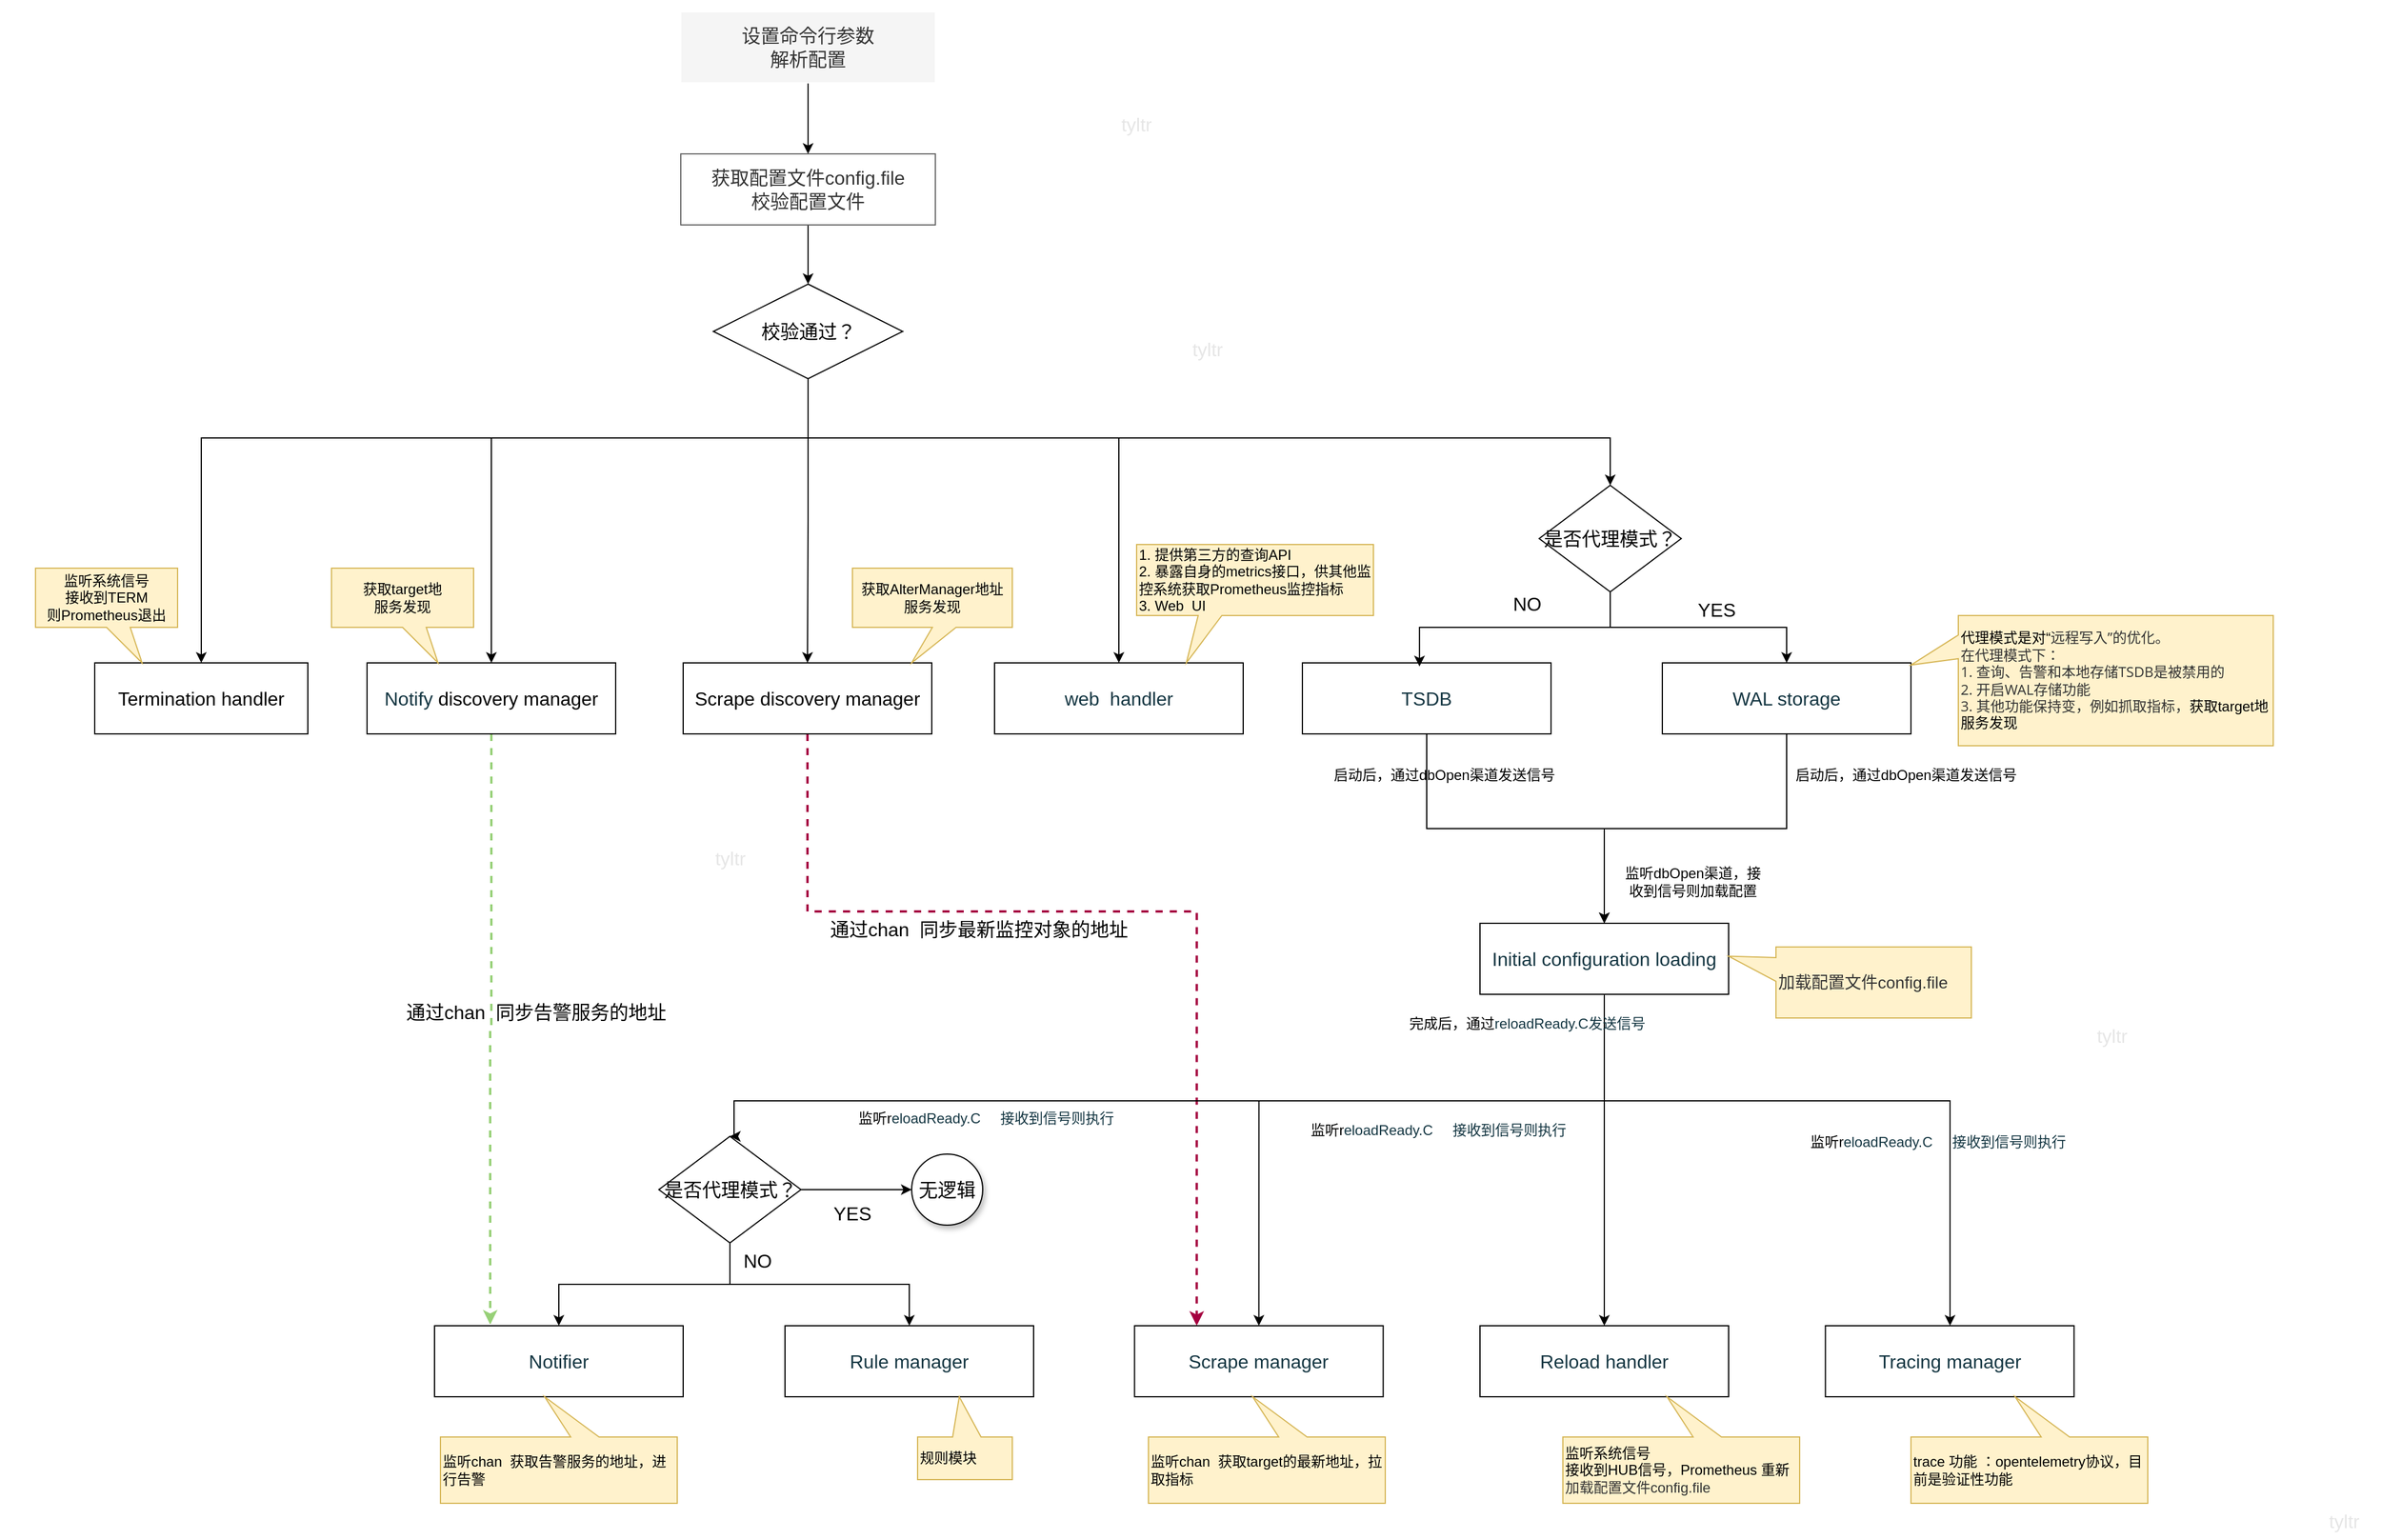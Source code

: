 <mxfile version="24.7.17">
  <diagram name="第 1 页" id="pyD3vghstRLxRCncwUWH">
    <mxGraphModel dx="1434" dy="907" grid="1" gridSize="10" guides="1" tooltips="1" connect="1" arrows="1" fold="1" page="1" pageScale="1" pageWidth="827" pageHeight="1169" background="none" math="0" shadow="0">
      <root>
        <mxCell id="0" />
        <mxCell id="1" parent="0" />
        <mxCell id="j57Ht1CmBVhJHq4vf2Lx-5" style="edgeStyle=orthogonalEdgeStyle;rounded=0;orthogonalLoop=1;jettySize=auto;html=1;exitX=0.5;exitY=1;exitDx=0;exitDy=0;entryX=0.5;entryY=0;entryDx=0;entryDy=0;" edge="1" parent="1" source="UFW-9TF6IpXk0PB1q6sR-1" target="j57Ht1CmBVhJHq4vf2Lx-4">
          <mxGeometry relative="1" as="geometry" />
        </mxCell>
        <mxCell id="UFW-9TF6IpXk0PB1q6sR-1" value="获取配置文件config.file&lt;div style=&quot;font-size: 16px;&quot;&gt;校验配置文件&lt;/div&gt;" style="rounded=0;whiteSpace=wrap;html=1;labelBackgroundColor=none;fillColor=#FFFFFF;strokeColor=#666666;fontColor=#333333;fontSize=16;" parent="1" vertex="1">
          <mxGeometry x="615" y="140" width="215" height="60" as="geometry" />
        </mxCell>
        <mxCell id="j57Ht1CmBVhJHq4vf2Lx-3" value="" style="edgeStyle=orthogonalEdgeStyle;rounded=0;orthogonalLoop=1;jettySize=auto;html=1;" edge="1" parent="1" source="jQf6ZwEHjVYbVm3GbVBc-33" target="UFW-9TF6IpXk0PB1q6sR-1">
          <mxGeometry relative="1" as="geometry" />
        </mxCell>
        <mxCell id="jQf6ZwEHjVYbVm3GbVBc-33" value="&lt;font style=&quot;font-size: 16px;&quot;&gt;设置命令行参数&lt;br&gt;解析配置&lt;/font&gt;" style="rounded=0;whiteSpace=wrap;html=1;labelBackgroundColor=none;fillColor=#f5f5f5;strokeColor=#FFFFFF;fontColor=#333333;" parent="1" vertex="1">
          <mxGeometry x="615" y="20" width="215" height="60" as="geometry" />
        </mxCell>
        <mxCell id="j57Ht1CmBVhJHq4vf2Lx-20" style="edgeStyle=orthogonalEdgeStyle;rounded=0;orthogonalLoop=1;jettySize=auto;html=1;exitX=0.5;exitY=1;exitDx=0;exitDy=0;" edge="1" parent="1" source="j57Ht1CmBVhJHq4vf2Lx-4" target="j57Ht1CmBVhJHq4vf2Lx-13">
          <mxGeometry relative="1" as="geometry" />
        </mxCell>
        <mxCell id="j57Ht1CmBVhJHq4vf2Lx-21" style="edgeStyle=orthogonalEdgeStyle;rounded=0;orthogonalLoop=1;jettySize=auto;html=1;exitX=0.5;exitY=1;exitDx=0;exitDy=0;entryX=0.5;entryY=0;entryDx=0;entryDy=0;" edge="1" parent="1" source="j57Ht1CmBVhJHq4vf2Lx-4" target="j57Ht1CmBVhJHq4vf2Lx-11">
          <mxGeometry relative="1" as="geometry">
            <Array as="points">
              <mxPoint x="723" y="380" />
              <mxPoint x="455" y="380" />
            </Array>
          </mxGeometry>
        </mxCell>
        <mxCell id="j57Ht1CmBVhJHq4vf2Lx-23" style="edgeStyle=orthogonalEdgeStyle;rounded=0;orthogonalLoop=1;jettySize=auto;html=1;exitX=0.5;exitY=1;exitDx=0;exitDy=0;" edge="1" parent="1" source="j57Ht1CmBVhJHq4vf2Lx-4" target="j57Ht1CmBVhJHq4vf2Lx-15">
          <mxGeometry relative="1" as="geometry">
            <Array as="points">
              <mxPoint x="723" y="380" />
              <mxPoint x="985" y="380" />
            </Array>
          </mxGeometry>
        </mxCell>
        <mxCell id="j57Ht1CmBVhJHq4vf2Lx-25" style="edgeStyle=orthogonalEdgeStyle;rounded=0;orthogonalLoop=1;jettySize=auto;html=1;exitX=0.5;exitY=1;exitDx=0;exitDy=0;entryX=0.5;entryY=0;entryDx=0;entryDy=0;" edge="1" parent="1" source="j57Ht1CmBVhJHq4vf2Lx-4" target="j57Ht1CmBVhJHq4vf2Lx-24">
          <mxGeometry relative="1" as="geometry">
            <Array as="points">
              <mxPoint x="723" y="380" />
              <mxPoint x="1400" y="380" />
            </Array>
          </mxGeometry>
        </mxCell>
        <mxCell id="j57Ht1CmBVhJHq4vf2Lx-26" style="edgeStyle=orthogonalEdgeStyle;rounded=0;orthogonalLoop=1;jettySize=auto;html=1;exitX=0.5;exitY=1;exitDx=0;exitDy=0;entryX=0.5;entryY=0;entryDx=0;entryDy=0;" edge="1" parent="1" source="j57Ht1CmBVhJHq4vf2Lx-4" target="j57Ht1CmBVhJHq4vf2Lx-7">
          <mxGeometry relative="1" as="geometry">
            <Array as="points">
              <mxPoint x="723" y="380" />
              <mxPoint x="210" y="380" />
            </Array>
          </mxGeometry>
        </mxCell>
        <mxCell id="j57Ht1CmBVhJHq4vf2Lx-4" value="&lt;font style=&quot;font-size: 16px;&quot;&gt;校验通过？&lt;/font&gt;" style="rhombus;whiteSpace=wrap;html=1;" vertex="1" parent="1">
          <mxGeometry x="642.5" y="250" width="160" height="80" as="geometry" />
        </mxCell>
        <mxCell id="j57Ht1CmBVhJHq4vf2Lx-7" value="&lt;font style=&quot;font-size: 16px;&quot;&gt;Termination handler&lt;/font&gt;" style="rounded=0;whiteSpace=wrap;html=1;" vertex="1" parent="1">
          <mxGeometry x="120" y="570" width="180" height="60" as="geometry" />
        </mxCell>
        <mxCell id="j57Ht1CmBVhJHq4vf2Lx-10" value="监听系统信号&lt;div&gt;接收到TERM&lt;/div&gt;&lt;div&gt;&lt;span style=&quot;background-color: initial;&quot;&gt;则Prometheus退出&lt;/span&gt;&lt;/div&gt;" style="shape=callout;whiteSpace=wrap;html=1;perimeter=calloutPerimeter;position2=0.75;fillColor=#fff2cc;strokeColor=#d6b656;" vertex="1" parent="1">
          <mxGeometry x="70" y="490" width="120" height="80" as="geometry" />
        </mxCell>
        <mxCell id="j57Ht1CmBVhJHq4vf2Lx-77" value="" style="edgeStyle=orthogonalEdgeStyle;rounded=0;orthogonalLoop=1;jettySize=auto;html=1;entryX=0.224;entryY=-0.017;entryDx=0;entryDy=0;entryPerimeter=0;dashed=1;strokeColor=#97D077;strokeWidth=2;" edge="1" parent="1" source="j57Ht1CmBVhJHq4vf2Lx-11" target="j57Ht1CmBVhJHq4vf2Lx-61">
          <mxGeometry relative="1" as="geometry">
            <mxPoint x="455" y="690" as="targetPoint" />
          </mxGeometry>
        </mxCell>
        <mxCell id="j57Ht1CmBVhJHq4vf2Lx-11" value="&lt;span style=&quot;font-size: 16px; color: rgb(20, 54, 66);&quot;&gt;Notify&lt;/span&gt;&lt;span style=&quot;font-size: 16px;&quot;&gt;&amp;nbsp;discovery manager&lt;/span&gt;" style="rounded=0;whiteSpace=wrap;html=1;labelBackgroundColor=none;" vertex="1" parent="1">
          <mxGeometry x="350" y="570" width="210" height="60" as="geometry" />
        </mxCell>
        <mxCell id="j57Ht1CmBVhJHq4vf2Lx-12" value="获取target地&lt;div&gt;服务发现&lt;/div&gt;" style="shape=callout;whiteSpace=wrap;html=1;perimeter=calloutPerimeter;position2=0.75;fillColor=#fff2cc;strokeColor=#d6b656;" vertex="1" parent="1">
          <mxGeometry x="320" y="490" width="120" height="80" as="geometry" />
        </mxCell>
        <mxCell id="j57Ht1CmBVhJHq4vf2Lx-78" style="edgeStyle=orthogonalEdgeStyle;rounded=0;orthogonalLoop=1;jettySize=auto;html=1;exitX=0.5;exitY=1;exitDx=0;exitDy=0;entryX=0.25;entryY=0;entryDx=0;entryDy=0;dashed=1;strokeWidth=2;strokeColor=#A50040;fillColor=#d80073;" edge="1" parent="1" source="j57Ht1CmBVhJHq4vf2Lx-13" target="j57Ht1CmBVhJHq4vf2Lx-46">
          <mxGeometry relative="1" as="geometry">
            <Array as="points">
              <mxPoint x="722" y="780" />
              <mxPoint x="1051" y="780" />
            </Array>
          </mxGeometry>
        </mxCell>
        <mxCell id="j57Ht1CmBVhJHq4vf2Lx-13" value="&lt;span style=&quot;font-size: 16px;&quot;&gt;Scrape discovery manager&lt;/span&gt;" style="rounded=0;whiteSpace=wrap;html=1;labelBackgroundColor=none;" vertex="1" parent="1">
          <mxGeometry x="617" y="570" width="210" height="60" as="geometry" />
        </mxCell>
        <mxCell id="j57Ht1CmBVhJHq4vf2Lx-14" value="获取AlterManager地址&lt;div&gt;服务发现&lt;/div&gt;" style="shape=callout;whiteSpace=wrap;html=1;perimeter=calloutPerimeter;position2=0.37;fillColor=#fff2cc;strokeColor=#d6b656;" vertex="1" parent="1">
          <mxGeometry x="760" y="490" width="135" height="80" as="geometry" />
        </mxCell>
        <mxCell id="j57Ht1CmBVhJHq4vf2Lx-15" value="&lt;font color=&quot;#143642&quot;&gt;&lt;span style=&quot;font-size: 16px;&quot;&gt;web&amp;nbsp; handler&lt;/span&gt;&lt;/font&gt;" style="rounded=0;whiteSpace=wrap;html=1;labelBackgroundColor=none;" vertex="1" parent="1">
          <mxGeometry x="880" y="570" width="210" height="60" as="geometry" />
        </mxCell>
        <mxCell id="j57Ht1CmBVhJHq4vf2Lx-16" value="1. 提供第三方的查询API&lt;div&gt;2. 暴露自身的metrics接口，供其他监控系统获取Prometheus监控指标&lt;/div&gt;&lt;div&gt;3. Web&amp;nbsp; UI&lt;/div&gt;" style="shape=callout;whiteSpace=wrap;html=1;perimeter=calloutPerimeter;position2=0.21;fillColor=#fff2cc;strokeColor=#d6b656;align=left;size=40;position=0.26;" vertex="1" parent="1">
          <mxGeometry x="1000" y="470" width="200" height="100" as="geometry" />
        </mxCell>
        <mxCell id="j57Ht1CmBVhJHq4vf2Lx-30" style="edgeStyle=orthogonalEdgeStyle;rounded=0;orthogonalLoop=1;jettySize=auto;html=1;exitX=0.5;exitY=1;exitDx=0;exitDy=0;" edge="1" parent="1" source="j57Ht1CmBVhJHq4vf2Lx-24" target="j57Ht1CmBVhJHq4vf2Lx-28">
          <mxGeometry relative="1" as="geometry" />
        </mxCell>
        <mxCell id="j57Ht1CmBVhJHq4vf2Lx-24" value="&lt;font style=&quot;font-size: 16px;&quot;&gt;是否代理模式？&lt;/font&gt;" style="rhombus;whiteSpace=wrap;html=1;" vertex="1" parent="1">
          <mxGeometry x="1340" y="420" width="120" height="90" as="geometry" />
        </mxCell>
        <mxCell id="j57Ht1CmBVhJHq4vf2Lx-41" style="edgeStyle=orthogonalEdgeStyle;rounded=0;orthogonalLoop=1;jettySize=auto;html=1;exitX=0.5;exitY=1;exitDx=0;exitDy=0;entryX=0.5;entryY=0;entryDx=0;entryDy=0;" edge="1" parent="1" source="j57Ht1CmBVhJHq4vf2Lx-27" target="j57Ht1CmBVhJHq4vf2Lx-35">
          <mxGeometry relative="1" as="geometry" />
        </mxCell>
        <mxCell id="j57Ht1CmBVhJHq4vf2Lx-27" value="&lt;font color=&quot;#143642&quot;&gt;&lt;span style=&quot;font-size: 16px;&quot;&gt;TSDB&lt;/span&gt;&lt;/font&gt;" style="rounded=0;whiteSpace=wrap;html=1;labelBackgroundColor=none;" vertex="1" parent="1">
          <mxGeometry x="1140" y="570" width="210" height="60" as="geometry" />
        </mxCell>
        <mxCell id="j57Ht1CmBVhJHq4vf2Lx-37" style="edgeStyle=orthogonalEdgeStyle;rounded=0;orthogonalLoop=1;jettySize=auto;html=1;exitX=0.5;exitY=1;exitDx=0;exitDy=0;entryX=0.5;entryY=0;entryDx=0;entryDy=0;" edge="1" parent="1" source="j57Ht1CmBVhJHq4vf2Lx-28" target="j57Ht1CmBVhJHq4vf2Lx-35">
          <mxGeometry relative="1" as="geometry" />
        </mxCell>
        <mxCell id="j57Ht1CmBVhJHq4vf2Lx-28" value="&lt;span style=&quot;color: rgb(20, 54, 66);&quot;&gt;&lt;font style=&quot;font-size: 16px;&quot;&gt;WAL storage&lt;/font&gt;&lt;/span&gt;" style="rounded=0;whiteSpace=wrap;html=1;labelBackgroundColor=none;" vertex="1" parent="1">
          <mxGeometry x="1444" y="570" width="210" height="60" as="geometry" />
        </mxCell>
        <mxCell id="j57Ht1CmBVhJHq4vf2Lx-29" style="edgeStyle=orthogonalEdgeStyle;rounded=0;orthogonalLoop=1;jettySize=auto;html=1;exitX=0.5;exitY=1;exitDx=0;exitDy=0;entryX=0.471;entryY=0.05;entryDx=0;entryDy=0;entryPerimeter=0;" edge="1" parent="1" source="j57Ht1CmBVhJHq4vf2Lx-24" target="j57Ht1CmBVhJHq4vf2Lx-27">
          <mxGeometry relative="1" as="geometry" />
        </mxCell>
        <mxCell id="j57Ht1CmBVhJHq4vf2Lx-31" value="&lt;font style=&quot;font-size: 16px;&quot;&gt;NO&lt;/font&gt;" style="text;html=1;align=center;verticalAlign=middle;whiteSpace=wrap;rounded=0;" vertex="1" parent="1">
          <mxGeometry x="1300" y="505" width="60" height="30" as="geometry" />
        </mxCell>
        <mxCell id="j57Ht1CmBVhJHq4vf2Lx-32" value="&lt;span style=&quot;font-size: 16px;&quot;&gt;YES&lt;/span&gt;" style="text;html=1;align=center;verticalAlign=middle;whiteSpace=wrap;rounded=0;" vertex="1" parent="1">
          <mxGeometry x="1460" y="510" width="60" height="30" as="geometry" />
        </mxCell>
        <mxCell id="j57Ht1CmBVhJHq4vf2Lx-49" style="edgeStyle=orthogonalEdgeStyle;rounded=0;orthogonalLoop=1;jettySize=auto;html=1;exitX=0.5;exitY=1;exitDx=0;exitDy=0;entryX=0.5;entryY=0;entryDx=0;entryDy=0;" edge="1" parent="1" source="j57Ht1CmBVhJHq4vf2Lx-35" target="j57Ht1CmBVhJHq4vf2Lx-46">
          <mxGeometry relative="1" as="geometry">
            <Array as="points">
              <mxPoint x="1395" y="940" />
              <mxPoint x="1103" y="940" />
            </Array>
          </mxGeometry>
        </mxCell>
        <mxCell id="j57Ht1CmBVhJHq4vf2Lx-50" style="edgeStyle=orthogonalEdgeStyle;rounded=0;orthogonalLoop=1;jettySize=auto;html=1;exitX=0.5;exitY=1;exitDx=0;exitDy=0;" edge="1" parent="1" source="j57Ht1CmBVhJHq4vf2Lx-35" target="j57Ht1CmBVhJHq4vf2Lx-47">
          <mxGeometry relative="1" as="geometry" />
        </mxCell>
        <mxCell id="j57Ht1CmBVhJHq4vf2Lx-59" style="edgeStyle=orthogonalEdgeStyle;rounded=0;orthogonalLoop=1;jettySize=auto;html=1;exitX=0.5;exitY=1;exitDx=0;exitDy=0;" edge="1" parent="1" source="j57Ht1CmBVhJHq4vf2Lx-35" target="j57Ht1CmBVhJHq4vf2Lx-48">
          <mxGeometry relative="1" as="geometry">
            <Array as="points">
              <mxPoint x="1395" y="940" />
              <mxPoint x="1687" y="940" />
            </Array>
          </mxGeometry>
        </mxCell>
        <mxCell id="j57Ht1CmBVhJHq4vf2Lx-60" style="edgeStyle=orthogonalEdgeStyle;rounded=0;orthogonalLoop=1;jettySize=auto;html=1;exitX=0.5;exitY=1;exitDx=0;exitDy=0;entryX=0.5;entryY=0;entryDx=0;entryDy=0;" edge="1" parent="1" source="j57Ht1CmBVhJHq4vf2Lx-35" target="j57Ht1CmBVhJHq4vf2Lx-57">
          <mxGeometry relative="1" as="geometry">
            <Array as="points">
              <mxPoint x="1395" y="940" />
              <mxPoint x="660" y="940" />
              <mxPoint x="660" y="970" />
            </Array>
          </mxGeometry>
        </mxCell>
        <mxCell id="j57Ht1CmBVhJHq4vf2Lx-35" value="&lt;span style=&quot;color: rgb(20, 54, 66);&quot;&gt;&lt;font style=&quot;font-size: 16px;&quot;&gt;Initial configuration loading&lt;/font&gt;&lt;/span&gt;" style="rounded=0;whiteSpace=wrap;html=1;" vertex="1" parent="1">
          <mxGeometry x="1290" y="790" width="210" height="60" as="geometry" />
        </mxCell>
        <mxCell id="j57Ht1CmBVhJHq4vf2Lx-39" value="&lt;span style=&quot;color: rgb(51, 51, 51); text-align: center; font-size: 14px;&quot;&gt;&lt;font style=&quot;font-size: 14px;&quot;&gt;加载配置文件config.file&lt;/font&gt;&lt;/span&gt;" style="shape=callout;whiteSpace=wrap;html=1;perimeter=calloutPerimeter;position2=0.13;fillColor=#fff2cc;strokeColor=#d6b656;align=left;size=40;position=0.15;base=20;direction=south;" vertex="1" parent="1">
          <mxGeometry x="1500" y="810" width="205" height="60" as="geometry" />
        </mxCell>
        <mxCell id="j57Ht1CmBVhJHq4vf2Lx-40" value="&lt;div style=&quot;orphans: 4;&quot;&gt;&lt;font style=&quot;background-color: initial;&quot;&gt;代理模式是对“&lt;span style=&quot;caret-color: rgb(0, 122, 255); color: rgb(51, 51, 51); font-family: &amp;quot;Open Sans&amp;quot;, &amp;quot;Clear Sans&amp;quot;, &amp;quot;Helvetica Neue&amp;quot;, Helvetica, Arial, &amp;quot;Segoe UI Emoji&amp;quot;, sans-serif; orphans: 4; white-space-collapse: preserve;&quot;&gt;远程写入”的优化。&lt;/span&gt;&lt;/font&gt;&lt;/div&gt;&lt;div style=&quot;orphans: 4;&quot;&gt;&lt;span style=&quot;background-color: initial; caret-color: rgb(0, 122, 255); white-space-collapse: preserve;&quot;&gt;&lt;font face=&quot;Open Sans, Clear Sans, Helvetica Neue, Helvetica, Arial, Segoe UI Emoji, sans-serif&quot; color=&quot;#333333&quot;&gt;在代理模式下：&lt;/font&gt;&lt;/span&gt;&lt;/div&gt;&lt;div style=&quot;orphans: 4;&quot;&gt;&lt;span style=&quot;color: rgb(51, 51, 51); font-family: &amp;quot;Open Sans&amp;quot;, &amp;quot;Clear Sans&amp;quot;, &amp;quot;Helvetica Neue&amp;quot;, Helvetica, Arial, &amp;quot;Segoe UI Emoji&amp;quot;, sans-serif; background-color: initial; caret-color: rgb(0, 122, 255); white-space-collapse: preserve;&quot;&gt;1. 查询、告警和本地存储TSDB是被禁用的&lt;/span&gt;&lt;br&gt;&lt;span style=&quot;color: rgb(51, 51, 51); font-family: &amp;quot;Open Sans&amp;quot;, &amp;quot;Clear Sans&amp;quot;, &amp;quot;Helvetica Neue&amp;quot;, Helvetica, Arial, &amp;quot;Segoe UI Emoji&amp;quot;, sans-serif; background-color: initial; caret-color: rgb(0, 122, 255); white-space-collapse: preserve;&quot;&gt;2. 开启WAL存储功能&lt;/span&gt;&lt;br&gt;&lt;/div&gt;&lt;div style=&quot;orphans: 4;&quot;&gt;&lt;span style=&quot;color: rgb(51, 51, 51); font-family: &amp;quot;Open Sans&amp;quot;, &amp;quot;Clear Sans&amp;quot;, &amp;quot;Helvetica Neue&amp;quot;, Helvetica, Arial, &amp;quot;Segoe UI Emoji&amp;quot;, sans-serif; background-color: initial; caret-color: rgb(0, 122, 255); white-space-collapse: preserve;&quot;&gt;3. 其他功能保持变，例如抓取指标，&lt;/span&gt;&lt;span style=&quot;text-align: center; background-color: initial;&quot;&gt;获取target地&lt;/span&gt;&lt;span style=&quot;text-align: center; background-color: initial;&quot;&gt;服务发现&lt;/span&gt;&lt;/div&gt;" style="shape=callout;whiteSpace=wrap;html=1;perimeter=calloutPerimeter;position2=0.38;fillColor=#fff2cc;strokeColor=#d6b656;align=left;size=40;position=0.15;base=20;direction=south;" vertex="1" parent="1">
          <mxGeometry x="1654" y="530" width="306" height="110" as="geometry" />
        </mxCell>
        <mxCell id="j57Ht1CmBVhJHq4vf2Lx-42" value="启动后，通过dbOpen渠道发送信号" style="text;html=1;align=center;verticalAlign=middle;whiteSpace=wrap;rounded=0;" vertex="1" parent="1">
          <mxGeometry x="1540" y="650" width="220" height="30" as="geometry" />
        </mxCell>
        <mxCell id="j57Ht1CmBVhJHq4vf2Lx-43" value="启动后，通过dbOpen渠道发送信号" style="text;html=1;align=center;verticalAlign=middle;whiteSpace=wrap;rounded=0;" vertex="1" parent="1">
          <mxGeometry x="1150" y="650" width="220" height="30" as="geometry" />
        </mxCell>
        <mxCell id="j57Ht1CmBVhJHq4vf2Lx-44" value="监听dbOpen渠道，接收到信号则加载配置" style="text;html=1;align=center;verticalAlign=middle;whiteSpace=wrap;rounded=0;" vertex="1" parent="1">
          <mxGeometry x="1410" y="740" width="120" height="30" as="geometry" />
        </mxCell>
        <mxCell id="j57Ht1CmBVhJHq4vf2Lx-46" value="&lt;span style=&quot;color: rgb(20, 54, 66);&quot;&gt;&lt;font style=&quot;font-size: 16px;&quot;&gt;Scrape manager&lt;/font&gt;&lt;/span&gt;" style="rounded=0;whiteSpace=wrap;html=1;" vertex="1" parent="1">
          <mxGeometry x="998.25" y="1130" width="210" height="60" as="geometry" />
        </mxCell>
        <mxCell id="j57Ht1CmBVhJHq4vf2Lx-47" value="&lt;span style=&quot;color: rgb(20, 54, 66);&quot;&gt;&lt;font style=&quot;font-size: 16px;&quot;&gt;Reload handler&lt;/font&gt;&lt;/span&gt;" style="rounded=0;whiteSpace=wrap;html=1;" vertex="1" parent="1">
          <mxGeometry x="1290" y="1130" width="210" height="60" as="geometry" />
        </mxCell>
        <mxCell id="j57Ht1CmBVhJHq4vf2Lx-48" value="&lt;span style=&quot;color: rgb(20, 54, 66);&quot;&gt;&lt;font style=&quot;font-size: 16px;&quot;&gt;Tracing manager&lt;/font&gt;&lt;/span&gt;" style="rounded=0;whiteSpace=wrap;html=1;" vertex="1" parent="1">
          <mxGeometry x="1581.75" y="1130" width="210" height="60" as="geometry" />
        </mxCell>
        <mxCell id="j57Ht1CmBVhJHq4vf2Lx-54" value="完成后，通过&lt;span style=&quot;color: rgb(20, 54, 66);&quot;&gt;reloadReady.C发送信号&lt;/span&gt;&lt;span style=&quot;color: rgba(0, 0, 0, 0); font-family: monospace; font-size: 0px; text-align: start; text-wrap: nowrap;&quot;&gt;%3CmxGraphModel%3E%3Croot%3E%3CmxCell%20id%3D%220%22%2F%3E%3CmxCell%20id%3D%221%22%20parent%3D%220%22%2F%3E%3CmxCell%20id%3D%222%22%20value%3D%22%E7%9B%91%E5%90%ACdbOpen%E6%B8%A0%E9%81%93%EF%BC%8C%E6%8E%A5%E6%94%B6%E5%88%B0%E4%BF%A1%E5%8F%B7%E5%88%99%E5%8A%A0%E8%BD%BD%E9%85%8D%E7%BD%AE%22%20style%3D%22text%3Bhtml%3D1%3Balign%3Dcenter%3BverticalAlign%3Dmiddle%3BwhiteSpace%3Dwrap%3Brounded%3D0%3B%22%20vertex%3D%221%22%20parent%3D%221%22%3E%3CmxGeometry%20x%3D%221410%22%20y%3D%22740%22%20width%3D%22120%22%20height%3D%2230%22%20as%3D%22geometry%22%2F%3E%3C%2FmxCell%3E%3C%2Froot%3E%3C%2FmxGraphModel%3E&lt;/span&gt;" style="text;html=1;align=center;verticalAlign=middle;whiteSpace=wrap;rounded=0;" vertex="1" parent="1">
          <mxGeometry x="1225" y="860" width="210" height="30" as="geometry" />
        </mxCell>
        <mxCell id="j57Ht1CmBVhJHq4vf2Lx-56" value="监听r&lt;span style=&quot;color: rgb(20, 54, 66);&quot;&gt;eloadReady.C&amp;nbsp; &amp;nbsp; &amp;nbsp;&lt;/span&gt;&lt;span style=&quot;background-color: initial; color: rgb(20, 54, 66);&quot;&gt;接收到信号则执行&lt;/span&gt;&lt;span style=&quot;background-color: initial; text-wrap: nowrap; color: rgba(0, 0, 0, 0); font-family: monospace; font-size: 0px; text-align: start;&quot;&gt;%3CmxGraphModel%3E%3Croot%3E%3CmxCell%20id%3D%220%22%2F%3E%3CmxCell%20id%3D%221%22%20parent%3D%220%22%2F%3E%3CmxCell%20id%3D%222%22%20value%3D%22%E7%9B%91%E5%90%ACdbOpen%E6%B8%A0%E9%81%93%EF%BC%8C%E6%8E%A5%E6%94%B6%E5%88%B0%E4%BF%A1%E5%8F%B7%E5%88%99%E5%8A%A0%E8%BD%BD%E9%85%8D%E7%BD%AE%22%20style%3D%22text%3Bhtml%3D1%3Balign%3Dcenter%3BverticalAlign%3Dmiddle%3BwhiteSpace%3Dwrap%3Brounded%3D0%3B%22%20vertex%3D%221%22%20parent%3D%221%22%3E%3CmxGeometry%20x%3D%221410%22%20y%3D%22740%22%20width%3D%22120%22%20height%3D%2230%22%20as%3D%22geometry%22%2F%3E%3C%2FmxCell%3E%3C%2Froot%3E%3C%2FmxGraphModel%3E&lt;/span&gt;" style="text;html=1;align=center;verticalAlign=middle;whiteSpace=wrap;rounded=0;" vertex="1" parent="1">
          <mxGeometry x="1561.75" y="960" width="230" height="30" as="geometry" />
        </mxCell>
        <mxCell id="j57Ht1CmBVhJHq4vf2Lx-63" style="edgeStyle=orthogonalEdgeStyle;rounded=0;orthogonalLoop=1;jettySize=auto;html=1;exitX=0.5;exitY=1;exitDx=0;exitDy=0;entryX=0.5;entryY=0;entryDx=0;entryDy=0;" edge="1" parent="1" source="j57Ht1CmBVhJHq4vf2Lx-57" target="j57Ht1CmBVhJHq4vf2Lx-61">
          <mxGeometry relative="1" as="geometry" />
        </mxCell>
        <mxCell id="j57Ht1CmBVhJHq4vf2Lx-64" style="edgeStyle=orthogonalEdgeStyle;rounded=0;orthogonalLoop=1;jettySize=auto;html=1;exitX=0.5;exitY=1;exitDx=0;exitDy=0;" edge="1" parent="1" source="j57Ht1CmBVhJHq4vf2Lx-57" target="j57Ht1CmBVhJHq4vf2Lx-62">
          <mxGeometry relative="1" as="geometry" />
        </mxCell>
        <mxCell id="j57Ht1CmBVhJHq4vf2Lx-86" style="edgeStyle=orthogonalEdgeStyle;rounded=0;orthogonalLoop=1;jettySize=auto;html=1;exitX=1;exitY=0.5;exitDx=0;exitDy=0;entryX=0;entryY=0.5;entryDx=0;entryDy=0;" edge="1" parent="1" source="j57Ht1CmBVhJHq4vf2Lx-57" target="j57Ht1CmBVhJHq4vf2Lx-85">
          <mxGeometry relative="1" as="geometry" />
        </mxCell>
        <mxCell id="j57Ht1CmBVhJHq4vf2Lx-57" value="&lt;font style=&quot;font-size: 16px;&quot;&gt;是否代理模式？&lt;/font&gt;" style="rhombus;whiteSpace=wrap;html=1;" vertex="1" parent="1">
          <mxGeometry x="596.5" y="970" width="120" height="90" as="geometry" />
        </mxCell>
        <mxCell id="j57Ht1CmBVhJHq4vf2Lx-61" value="&lt;span style=&quot;color: rgb(20, 54, 66);&quot;&gt;&lt;font style=&quot;font-size: 16px;&quot;&gt;Notifier&lt;/font&gt;&lt;/span&gt;" style="rounded=0;whiteSpace=wrap;html=1;" vertex="1" parent="1">
          <mxGeometry x="407" y="1130" width="210" height="60" as="geometry" />
        </mxCell>
        <mxCell id="j57Ht1CmBVhJHq4vf2Lx-62" value="&lt;span style=&quot;color: rgb(20, 54, 66);&quot;&gt;&lt;font style=&quot;font-size: 16px;&quot;&gt;Rule manager&lt;/font&gt;&lt;/span&gt;" style="rounded=0;whiteSpace=wrap;html=1;" vertex="1" parent="1">
          <mxGeometry x="703" y="1130" width="210" height="60" as="geometry" />
        </mxCell>
        <mxCell id="j57Ht1CmBVhJHq4vf2Lx-65" value="监听r&lt;span style=&quot;color: rgb(20, 54, 66);&quot;&gt;eloadReady.C&amp;nbsp; &amp;nbsp; &amp;nbsp;&lt;/span&gt;&lt;span style=&quot;background-color: initial; color: rgb(20, 54, 66);&quot;&gt;接收到信号则执行&lt;/span&gt;&lt;span style=&quot;background-color: initial; text-wrap: nowrap; color: rgba(0, 0, 0, 0); font-family: monospace; font-size: 0px; text-align: start;&quot;&gt;%3CmxGraphModel%3E%3Croot%3E%3CmxCell%20id%3D%220%22%2F%3E%3CmxCell%20id%3D%221%22%20parent%3D%220%22%2F%3E%3CmxCell%20id%3D%222%22%20value%3D%22%E7%9B%91%E5%90%ACdbOpen%E6%B8%A0%E9%81%93%EF%BC%8C%E6%8E%A5%E6%94%B6%E5%88%B0%E4%BF%A1%E5%8F%B7%E5%88%99%E5%8A%A0%E8%BD%BD%E9%85%8D%E7%BD%AE%22%20style%3D%22text%3Bhtml%3D1%3Balign%3Dcenter%3BverticalAlign%3Dmiddle%3BwhiteSpace%3Dwrap%3Brounded%3D0%3B%22%20vertex%3D%221%22%20parent%3D%221%22%3E%3CmxGeometry%20x%3D%221410%22%20y%3D%22740%22%20width%3D%22120%22%20height%3D%2230%22%20as%3D%22geometry%22%2F%3E%3C%2FmxCell%3E%3C%2Froot%3E%3C%2FmxGraphModel%3E&lt;/span&gt;" style="text;html=1;align=center;verticalAlign=middle;whiteSpace=wrap;rounded=0;" vertex="1" parent="1">
          <mxGeometry x="1140" y="950" width="230" height="30" as="geometry" />
        </mxCell>
        <mxCell id="j57Ht1CmBVhJHq4vf2Lx-66" value="&lt;div style=&quot;&quot;&gt;&lt;font style=&quot;font-size: 12px;&quot;&gt;监听系统信号&lt;/font&gt;&lt;/div&gt;&lt;div style=&quot;&quot;&gt;&lt;font style=&quot;font-size: 12px;&quot;&gt;&lt;span style=&quot;background-color: initial;&quot;&gt;接收到HUB信号，&lt;/span&gt;&lt;span style=&quot;background-color: initial;&quot;&gt;Prometheus 重新&lt;/span&gt;&lt;span style=&quot;color: rgb(51, 51, 51); text-align: center; background-color: initial;&quot;&gt;加载配置文件config.file&lt;/span&gt;&lt;/font&gt;&lt;/div&gt;" style="shape=callout;whiteSpace=wrap;html=1;perimeter=calloutPerimeter;position2=0.56;fillColor=#fff2cc;strokeColor=#d6b656;align=left;size=34;position=0.33;base=24;direction=west;" vertex="1" parent="1">
          <mxGeometry x="1360" y="1190" width="200" height="90" as="geometry" />
        </mxCell>
        <mxCell id="j57Ht1CmBVhJHq4vf2Lx-68" value="&lt;div style=&quot;&quot;&gt;trace 功能 ：opentelemetry协议，目前是验证性功能&lt;/div&gt;" style="shape=callout;whiteSpace=wrap;html=1;perimeter=calloutPerimeter;position2=0.56;fillColor=#fff2cc;strokeColor=#d6b656;align=left;size=34;position=0.33;base=24;direction=west;" vertex="1" parent="1">
          <mxGeometry x="1654" y="1190" width="200" height="90" as="geometry" />
        </mxCell>
        <mxCell id="j57Ht1CmBVhJHq4vf2Lx-69" value="&lt;div style=&quot;&quot;&gt;监听chan&amp;nbsp; 获取target的最新地址，拉取指标&lt;/div&gt;" style="shape=callout;whiteSpace=wrap;html=1;perimeter=calloutPerimeter;position2=0.56;fillColor=#fff2cc;strokeColor=#d6b656;align=left;size=34;position=0.33;base=24;direction=west;" vertex="1" parent="1">
          <mxGeometry x="1010" y="1190" width="200" height="90" as="geometry" />
        </mxCell>
        <mxCell id="j57Ht1CmBVhJHq4vf2Lx-71" value="&lt;span style=&quot;color: rgb(20, 54, 66);&quot;&gt;&lt;font style=&quot;font-size: 16px;&quot; color=&quot;#000000&quot;&gt;通过chan&amp;nbsp; 同步最新监控对象的地址&lt;/font&gt;&lt;/span&gt;" style="text;html=1;align=center;verticalAlign=middle;whiteSpace=wrap;rounded=0;dashed=1;" vertex="1" parent="1">
          <mxGeometry x="716.5" y="780" width="300" height="30" as="geometry" />
        </mxCell>
        <mxCell id="j57Ht1CmBVhJHq4vf2Lx-74" value="监听r&lt;span style=&quot;color: rgb(20, 54, 66);&quot;&gt;eloadReady.C&amp;nbsp; &amp;nbsp; &amp;nbsp;&lt;/span&gt;&lt;span style=&quot;background-color: initial; color: rgb(20, 54, 66);&quot;&gt;接收到信号则执行&lt;/span&gt;&lt;span style=&quot;background-color: initial; text-wrap: nowrap; color: rgba(0, 0, 0, 0); font-family: monospace; font-size: 0px; text-align: start;&quot;&gt;%3CmxGraphModel%3E%3Croot%3E%3CmxCell%20id%3D%220%22%2F%3E%3CmxCell%20id%3D%221%22%20parent%3D%220%22%2F%3E%3CmxCell%20id%3D%222%22%20value%3D%22%E7%9B%91%E5%90%ACdbOpen%E6%B8%A0%E9%81%93%EF%BC%8C%E6%8E%A5%E6%94%B6%E5%88%B0%E4%BF%A1%E5%8F%B7%E5%88%99%E5%8A%A0%E8%BD%BD%E9%85%8D%E7%BD%AE%22%20style%3D%22text%3Bhtml%3D1%3Balign%3Dcenter%3BverticalAlign%3Dmiddle%3BwhiteSpace%3Dwrap%3Brounded%3D0%3B%22%20vertex%3D%221%22%20parent%3D%221%22%3E%3CmxGeometry%20x%3D%221410%22%20y%3D%22740%22%20width%3D%22120%22%20height%3D%2230%22%20as%3D%22geometry%22%2F%3E%3C%2FmxCell%3E%3C%2Froot%3E%3C%2FmxGraphModel%3E&lt;/span&gt;" style="text;html=1;align=center;verticalAlign=middle;whiteSpace=wrap;rounded=0;" vertex="1" parent="1">
          <mxGeometry x="758" y="940" width="230" height="30" as="geometry" />
        </mxCell>
        <mxCell id="j57Ht1CmBVhJHq4vf2Lx-79" value="&lt;div style=&quot;&quot;&gt;监听chan&amp;nbsp; 获取告警服务的地址，进行告警&lt;/div&gt;" style="shape=callout;whiteSpace=wrap;html=1;perimeter=calloutPerimeter;position2=0.56;fillColor=#fff2cc;strokeColor=#d6b656;align=left;size=34;position=0.33;base=24;direction=west;" vertex="1" parent="1">
          <mxGeometry x="412" y="1190" width="200" height="90" as="geometry" />
        </mxCell>
        <mxCell id="j57Ht1CmBVhJHq4vf2Lx-80" value="&lt;span style=&quot;color: rgb(20, 54, 66);&quot;&gt;&lt;font style=&quot;font-size: 16px;&quot; color=&quot;#000000&quot;&gt;通过chan&amp;nbsp; 同步告警服务的地址&lt;/font&gt;&lt;/span&gt;" style="text;html=1;align=center;verticalAlign=middle;whiteSpace=wrap;rounded=0;dashed=1;" vertex="1" parent="1">
          <mxGeometry x="342.5" y="850" width="300" height="30" as="geometry" />
        </mxCell>
        <mxCell id="j57Ht1CmBVhJHq4vf2Lx-81" value="&lt;font style=&quot;font-size: 16px;&quot;&gt;NO&lt;/font&gt;" style="text;html=1;align=center;verticalAlign=middle;whiteSpace=wrap;rounded=0;" vertex="1" parent="1">
          <mxGeometry x="650" y="1060" width="60" height="30" as="geometry" />
        </mxCell>
        <mxCell id="j57Ht1CmBVhJHq4vf2Lx-83" value="&lt;span style=&quot;font-size: 16px;&quot;&gt;YES&lt;/span&gt;" style="text;html=1;align=center;verticalAlign=middle;whiteSpace=wrap;rounded=0;" vertex="1" parent="1">
          <mxGeometry x="730" y="1020" width="60" height="30" as="geometry" />
        </mxCell>
        <mxCell id="j57Ht1CmBVhJHq4vf2Lx-85" value="&lt;font style=&quot;font-size: 16px;&quot;&gt;无逻辑&lt;/font&gt;" style="ellipse;whiteSpace=wrap;html=1;aspect=fixed;shadow=1;" vertex="1" parent="1">
          <mxGeometry x="810" y="985" width="60" height="60" as="geometry" />
        </mxCell>
        <mxCell id="j57Ht1CmBVhJHq4vf2Lx-87" value="&lt;div style=&quot;&quot;&gt;规则模块&lt;/div&gt;" style="shape=callout;whiteSpace=wrap;html=1;perimeter=calloutPerimeter;position2=0.56;fillColor=#fff2cc;strokeColor=#d6b656;align=left;size=34;position=0.33;base=24;direction=west;" vertex="1" parent="1">
          <mxGeometry x="815" y="1190" width="80" height="70" as="geometry" />
        </mxCell>
        <mxCell id="j57Ht1CmBVhJHq4vf2Lx-88" value="&lt;font color=&quot;#ffffff&quot; style=&quot;font-size: 16px;&quot;&gt;tyltr&lt;/font&gt;" style="text;html=1;align=center;verticalAlign=middle;whiteSpace=wrap;rounded=0;" vertex="1" parent="1">
          <mxGeometry x="520" y="460" width="60" height="30" as="geometry" />
        </mxCell>
        <mxCell id="j57Ht1CmBVhJHq4vf2Lx-89" value="&lt;font color=&quot;#ffffff&quot; style=&quot;font-size: 16px;&quot;&gt;tyltr&lt;/font&gt;" style="text;html=1;align=center;verticalAlign=middle;whiteSpace=wrap;rounded=0;" vertex="1" parent="1">
          <mxGeometry x="500" y="290" width="60" height="30" as="geometry" />
        </mxCell>
        <mxCell id="j57Ht1CmBVhJHq4vf2Lx-90" value="&lt;font color=&quot;#ffffff&quot; style=&quot;font-size: 16px;&quot;&gt;tyltr&lt;/font&gt;" style="text;html=1;align=center;verticalAlign=middle;whiteSpace=wrap;rounded=0;" vertex="1" parent="1">
          <mxGeometry x="40" y="10" width="60" height="30" as="geometry" />
        </mxCell>
        <mxCell id="j57Ht1CmBVhJHq4vf2Lx-91" value="&lt;font color=&quot;#ffffff&quot; style=&quot;font-size: 16px;&quot;&gt;tyltr&lt;/font&gt;" style="text;html=1;align=center;verticalAlign=middle;whiteSpace=wrap;rounded=0;" vertex="1" parent="1">
          <mxGeometry x="230" y="300" width="60" height="30" as="geometry" />
        </mxCell>
        <mxCell id="j57Ht1CmBVhJHq4vf2Lx-92" value="&lt;font color=&quot;#e6e6e6&quot; style=&quot;font-size: 16px;&quot;&gt;tyltr&lt;/font&gt;" style="text;html=1;align=center;verticalAlign=middle;whiteSpace=wrap;rounded=0;" vertex="1" parent="1">
          <mxGeometry x="1030" y="290" width="60" height="30" as="geometry" />
        </mxCell>
        <mxCell id="j57Ht1CmBVhJHq4vf2Lx-93" value="&lt;font color=&quot;#e6e6e6&quot; style=&quot;font-size: 16px;&quot;&gt;tyltr&lt;/font&gt;" style="text;html=1;align=center;verticalAlign=middle;whiteSpace=wrap;rounded=0;" vertex="1" parent="1">
          <mxGeometry x="970" y="100" width="60" height="30" as="geometry" />
        </mxCell>
        <mxCell id="j57Ht1CmBVhJHq4vf2Lx-94" value="&lt;font color=&quot;#e6e6e6&quot; style=&quot;font-size: 16px;&quot;&gt;tyltr&lt;/font&gt;" style="text;html=1;align=center;verticalAlign=middle;whiteSpace=wrap;rounded=0;" vertex="1" parent="1">
          <mxGeometry x="626.5" y="720" width="60" height="30" as="geometry" />
        </mxCell>
        <mxCell id="j57Ht1CmBVhJHq4vf2Lx-95" value="&lt;font color=&quot;#e6e6e6&quot; style=&quot;font-size: 16px;&quot;&gt;tyltr&lt;/font&gt;" style="text;html=1;align=center;verticalAlign=middle;whiteSpace=wrap;rounded=0;" vertex="1" parent="1">
          <mxGeometry x="1990" y="1280" width="60" height="30" as="geometry" />
        </mxCell>
        <mxCell id="j57Ht1CmBVhJHq4vf2Lx-96" value="&lt;font color=&quot;#e6e6e6&quot; style=&quot;font-size: 16px;&quot;&gt;tyltr&lt;/font&gt;" style="text;html=1;align=center;verticalAlign=middle;whiteSpace=wrap;rounded=0;" vertex="1" parent="1">
          <mxGeometry x="1794" y="870" width="60" height="30" as="geometry" />
        </mxCell>
      </root>
    </mxGraphModel>
  </diagram>
</mxfile>
